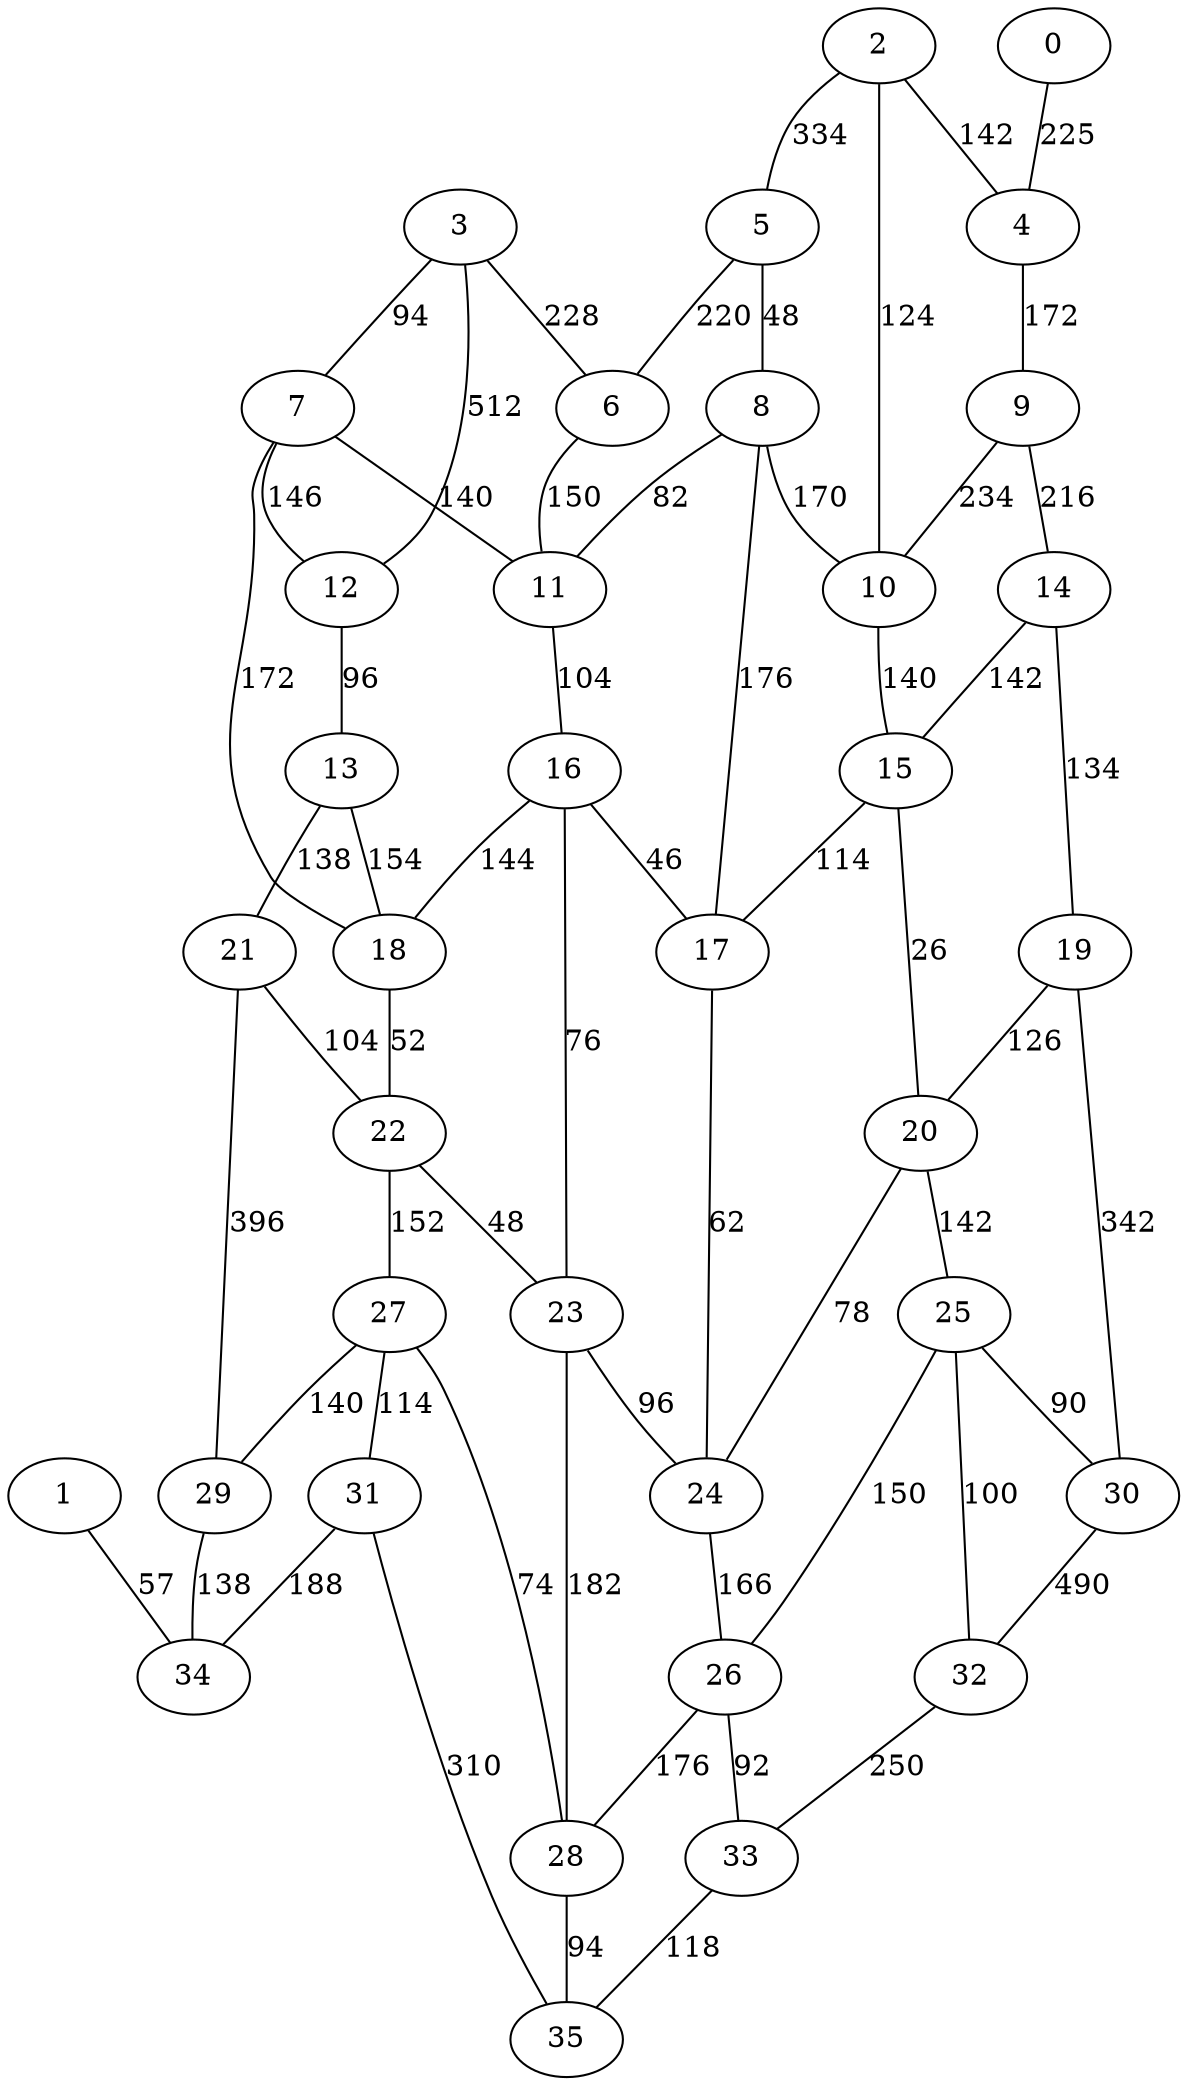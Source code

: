 graph g{
0 -- 4 [label="225"]
1 -- 34 [label="57"]
2 -- 10 [label="124"]
2 -- 4 [label="142"]
2 -- 5 [label="334"]
3 -- 7 [label="94"]
3 -- 12 [label="512"]
3 -- 6 [label="228"]
4 -- 9 [label="172"]
5 -- 6 [label="220"]
5 -- 8 [label="48"]
6 -- 11 [label="150"]
7 -- 18 [label="172"]
7 -- 12 [label="146"]
7 -- 11 [label="140"]
8 -- 11 [label="82"]
8 -- 10 [label="170"]
8 -- 17 [label="176"]
9 -- 10 [label="234"]
9 -- 14 [label="216"]
10 -- 15 [label="140"]
11 -- 16 [label="104"]
12 -- 13 [label="96"]
13 -- 21 [label="138"]
13 -- 18 [label="154"]
14 -- 15 [label="142"]
14 -- 19 [label="134"]
15 -- 17 [label="114"]
15 -- 20 [label="26"]
16 -- 18 [label="144"]
16 -- 17 [label="46"]
16 -- 23 [label="76"]
17 -- 24 [label="62"]
18 -- 22 [label="52"]
19 -- 20 [label="126"]
19 -- 30 [label="342"]
20 -- 25 [label="142"]
20 -- 24 [label="78"]
21 -- 22 [label="104"]
21 -- 29 [label="396"]
22 -- 27 [label="152"]
22 -- 23 [label="48"]
23 -- 28 [label="182"]
23 -- 24 [label="96"]
24 -- 26 [label="166"]
25 -- 32 [label="100"]
25 -- 30 [label="90"]
25 -- 26 [label="150"]
26 -- 33 [label="92"]
26 -- 28 [label="176"]
27 -- 29 [label="140"]
27 -- 28 [label="74"]
27 -- 31 [label="114"]
28 -- 35 [label="94"]
29 -- 34 [label="138"]
30 -- 32 [label="490"]
31 -- 35 [label="310"]
31 -- 34 [label="188"]
32 -- 33 [label="250"]
33 -- 35 [label="118"]
}

